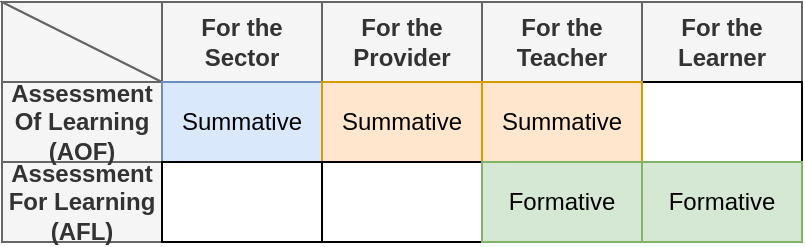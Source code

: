 <mxfile version="16.4.2" type="google" pages="7"><diagram id="d0fiYwkx8pY4EqYhIi5x" name="Page-1"><mxGraphModel dx="782" dy="411" grid="1" gridSize="10" guides="1" tooltips="1" connect="1" arrows="1" fold="1" page="1" pageScale="1" pageWidth="827" pageHeight="1169" math="0" shadow="0"><root><mxCell id="0"/><mxCell id="1" parent="0"/><mxCell id="1XFGH7W5gC3QhpvN8BCj-1" value="Assessment For Learning&lt;br&gt;(AFL)" style="rounded=0;whiteSpace=wrap;html=1;fillColor=#f5f5f5;strokeColor=#666666;fontColor=#333333;fontStyle=1" parent="1" vertex="1"><mxGeometry x="200" y="160" width="80" height="40" as="geometry"/></mxCell><mxCell id="1XFGH7W5gC3QhpvN8BCj-2" value="Assessment Of Learning&lt;br&gt;(AOF)" style="rounded=0;whiteSpace=wrap;html=1;fillColor=#f5f5f5;strokeColor=#666666;fontColor=#333333;fontStyle=1" parent="1" vertex="1"><mxGeometry x="200" y="120" width="80" height="40" as="geometry"/></mxCell><mxCell id="1XFGH7W5gC3QhpvN8BCj-3" value="For the Teacher" style="rounded=0;whiteSpace=wrap;html=1;fillColor=#f5f5f5;strokeColor=#666666;fontColor=#333333;fontStyle=1" parent="1" vertex="1"><mxGeometry x="440" y="80" width="80" height="40" as="geometry"/></mxCell><mxCell id="1XFGH7W5gC3QhpvN8BCj-4" value="For the &lt;br&gt;Sector" style="rounded=0;whiteSpace=wrap;html=1;fillColor=#f5f5f5;strokeColor=#666666;fontColor=#333333;fontStyle=1" parent="1" vertex="1"><mxGeometry x="280" y="80" width="80" height="40" as="geometry"/></mxCell><mxCell id="1XFGH7W5gC3QhpvN8BCj-5" value="For the Learner" style="rounded=0;whiteSpace=wrap;html=1;fillColor=#f5f5f5;strokeColor=#666666;fontColor=#333333;fontStyle=1" parent="1" vertex="1"><mxGeometry x="520" y="80" width="80" height="40" as="geometry"/></mxCell><mxCell id="1XFGH7W5gC3QhpvN8BCj-6" value="" style="verticalLabelPosition=bottom;verticalAlign=top;html=1;shape=mxgraph.basic.orthogonal_triangle;fontColor=#333333;strokeColor=#666666;fillColor=#f5f5f5;" parent="1" vertex="1"><mxGeometry x="200" y="80" width="80" height="40" as="geometry"/></mxCell><mxCell id="1XFGH7W5gC3QhpvN8BCj-7" value="" style="verticalLabelPosition=bottom;verticalAlign=top;html=1;shape=mxgraph.basic.orthogonal_triangle;fontColor=#333333;strokeColor=#666666;fillColor=#f5f5f5;rotation=-180;" parent="1" vertex="1"><mxGeometry x="200" y="80" width="80" height="40" as="geometry"/></mxCell><mxCell id="1XFGH7W5gC3QhpvN8BCj-10" value="" style="rounded=0;whiteSpace=wrap;html=1;fillColor=default;strokeColor=default;fontColor=default;" parent="1" vertex="1"><mxGeometry x="520" y="120" width="80" height="40" as="geometry"/></mxCell><mxCell id="1XFGH7W5gC3QhpvN8BCj-15" value="Summative" style="rounded=0;whiteSpace=wrap;html=1;fillColor=#dae8fc;strokeColor=#6c8ebf;fontColor=default;" parent="1" vertex="1"><mxGeometry x="280" y="120" width="80" height="40" as="geometry"/></mxCell><mxCell id="1XFGH7W5gC3QhpvN8BCj-16" value="Formative" style="rounded=0;whiteSpace=wrap;html=1;fillColor=#d5e8d4;strokeColor=#82b366;fontColor=default;" parent="1" vertex="1"><mxGeometry x="520" y="160" width="80" height="40" as="geometry"/></mxCell><mxCell id="1XFGH7W5gC3QhpvN8BCj-17" value="" style="rounded=0;whiteSpace=wrap;html=1;fillColor=default;strokeColor=default;fontColor=default;" parent="1" vertex="1"><mxGeometry x="280" y="160" width="80" height="40" as="geometry"/></mxCell><mxCell id="1XFGH7W5gC3QhpvN8BCj-26" value="For the Provider" style="rounded=0;whiteSpace=wrap;html=1;fillColor=#f5f5f5;strokeColor=#666666;fontColor=#333333;fontStyle=1" parent="1" vertex="1"><mxGeometry x="360" y="80" width="80" height="40" as="geometry"/></mxCell><mxCell id="1XFGH7W5gC3QhpvN8BCj-29" value="Summative" style="rounded=0;whiteSpace=wrap;html=1;fillColor=#ffe6cc;strokeColor=#d79b00;fontColor=default;" parent="1" vertex="1"><mxGeometry x="360" y="120" width="80" height="40" as="geometry"/></mxCell><mxCell id="1XFGH7W5gC3QhpvN8BCj-30" value="" style="rounded=0;whiteSpace=wrap;html=1;fillColor=default;strokeColor=default;fontColor=default;" parent="1" vertex="1"><mxGeometry x="360" y="160" width="80" height="40" as="geometry"/></mxCell><mxCell id="1XFGH7W5gC3QhpvN8BCj-31" value="Summative" style="rounded=0;whiteSpace=wrap;html=1;fillColor=#ffe6cc;strokeColor=#d79b00;fontColor=default;" parent="1" vertex="1"><mxGeometry x="440" y="120" width="80" height="40" as="geometry"/></mxCell><mxCell id="1XFGH7W5gC3QhpvN8BCj-33" value="Formative" style="rounded=0;whiteSpace=wrap;html=1;fillColor=#d5e8d4;strokeColor=#82b366;fontColor=default;" parent="1" vertex="1"><mxGeometry x="440" y="160" width="80" height="40" as="geometry"/></mxCell></root></mxGraphModel></diagram><diagram id="cmJUjjIJkvIMOAsV1sRd" name="Page-2"><mxGraphModel dx="782" dy="411" grid="1" gridSize="10" guides="1" tooltips="1" connect="1" arrows="1" fold="1" page="1" pageScale="1" pageWidth="827" pageHeight="1169" math="0" shadow="0"><root><mxCell id="RyOih19gd2h9R9P5xT65-0"/><mxCell id="RyOih19gd2h9R9P5xT65-1" parent="RyOih19gd2h9R9P5xT65-0"/><mxCell id="2k4X8-Y0CFdN6Lie--XE-0" value="Hand in Exit &lt;br style=&quot;font-size: 11px;&quot;&gt;Essay" style="rounded=0;whiteSpace=wrap;html=1;fontSize=11;fillColor=default;strokeColor=default;fontColor=default;" parent="RyOih19gd2h9R9P5xT65-1" vertex="1"><mxGeometry x="160" y="200" width="60" height="80" as="geometry"/></mxCell><mxCell id="2k4X8-Y0CFdN6Lie--XE-1" value="Set Oral Exit &lt;br style=&quot;font-size: 11px;&quot;&gt;Exam" style="rounded=0;whiteSpace=wrap;html=1;fontSize=11;fillColor=default;strokeColor=default;fontColor=default;" parent="RyOih19gd2h9R9P5xT65-1" vertex="1"><mxGeometry x="220" y="200" width="60" height="80" as="geometry"/></mxCell><mxCell id="2k4X8-Y0CFdN6Lie--XE-2" value="Hand in Curated Exit&lt;br style=&quot;font-size: 11px&quot;&gt;Portfolio of Evidence" style="rounded=0;whiteSpace=wrap;html=1;fontSize=11;fillColor=default;strokeColor=default;fontColor=default;" parent="RyOih19gd2h9R9P5xT65-1" vertex="1"><mxGeometry x="280" y="200" width="60" height="80" as="geometry"/></mxCell><mxCell id="2k4X8-Y0CFdN6Lie--XE-4" value="Hand in midpoint&lt;br style=&quot;font-size: 11px;&quot;&gt;Set work, Essay, Quiz" style="rounded=0;whiteSpace=wrap;html=1;fontSize=11;fillColor=default;strokeColor=default;fontColor=default;" parent="RyOih19gd2h9R9P5xT65-1" vertex="1"><mxGeometry x="400" y="200" width="60" height="80" as="geometry"/></mxCell><mxCell id="2k4X8-Y0CFdN6Lie--XE-5" value="In Person&lt;br style=&quot;font-size: 11px;&quot;&gt;Observation &amp;amp;&lt;br style=&quot;font-size: 11px;&quot;&gt;Feedback&lt;br style=&quot;font-size: 11px;&quot;&gt;&amp;nbsp;&amp;amp; Reporting" style="rounded=0;whiteSpace=wrap;html=1;fontSize=11;fillColor=default;strokeColor=default;fontColor=default;" parent="RyOih19gd2h9R9P5xT65-1" vertex="1"><mxGeometry x="520" y="200" width="60" height="80" as="geometry"/></mxCell><mxCell id="2k4X8-Y0CFdN6Lie--XE-6" value="Interactive&amp;nbsp;&lt;br style=&quot;font-size: 11px;&quot;&gt;Coaching Experience&lt;br style=&quot;font-size: 11px;&quot;&gt;Reporting&lt;br style=&quot;font-size: 11px;&quot;&gt;Results" style="rounded=0;whiteSpace=wrap;html=1;fontSize=11;fillColor=default;strokeColor=default;fontColor=default;" parent="RyOih19gd2h9R9P5xT65-1" vertex="1"><mxGeometry x="640" y="200" width="60" height="80" as="geometry"/></mxCell><mxCell id="2k4X8-Y0CFdN6Lie--XE-10" value="Summative Assessment" style="rounded=0;whiteSpace=wrap;html=1;fillColor=#FF3333;strokeColor=default;fontColor=default;gradientDirection=east;gradientColor=#FFFFFF;" parent="RyOih19gd2h9R9P5xT65-1" vertex="1"><mxGeometry x="160" y="140" width="540" height="20" as="geometry"/></mxCell><mxCell id="2k4X8-Y0CFdN6Lie--XE-11" value="Formative" style="rounded=0;whiteSpace=wrap;html=1;fillColor=#97D077;strokeColor=default;fontColor=default;gradientColor=#ffffff;gradientDirection=west;" parent="RyOih19gd2h9R9P5xT65-1" vertex="1"><mxGeometry x="430" y="160" width="330" height="20" as="geometry"/></mxCell><mxCell id="2k4X8-Y0CFdN6Lie--XE-12" value="Set work/quiz with Immediate Result Feedback&amp;nbsp;" style="rounded=0;whiteSpace=wrap;html=1;fontSize=11;fillColor=default;strokeColor=default;fontColor=default;" parent="RyOih19gd2h9R9P5xT65-1" vertex="1"><mxGeometry x="460" y="200" width="60" height="80" as="geometry"/></mxCell><mxCell id="2k4X8-Y0CFdN6Lie--XE-13" value="Quiz with Immediate Correction Feedback&amp;nbsp;&lt;br style=&quot;font-size: 11px;&quot;&gt;with Reporting" style="rounded=0;whiteSpace=wrap;html=1;fontSize=11;fillColor=default;strokeColor=default;fontColor=default;" parent="RyOih19gd2h9R9P5xT65-1" vertex="1"><mxGeometry x="580" y="200" width="60" height="80" as="geometry"/></mxCell><mxCell id="2k4X8-Y0CFdN6Lie--XE-15" value="Assessment &lt;i&gt;Of&lt;/i&gt; Learning" style="rounded=0;whiteSpace=wrap;html=1;fillColor=#FF3333;strokeColor=default;fontColor=default;gradientDirection=east;gradientColor=#FFFFFF;" parent="RyOih19gd2h9R9P5xT65-1" vertex="1"><mxGeometry x="160" y="80" width="520" height="20" as="geometry"/></mxCell><mxCell id="2k4X8-Y0CFdN6Lie--XE-16" value="Assessment &lt;i&gt;for&amp;nbsp;&lt;/i&gt;" style="rounded=0;whiteSpace=wrap;html=1;fillColor=#97D077;strokeColor=default;fontColor=default;gradientColor=#ffffff;gradientDirection=west;align=right;" parent="RyOih19gd2h9R9P5xT65-1" vertex="1"><mxGeometry x="310" y="100" width="250" height="20" as="geometry"/></mxCell><mxCell id="2k4X8-Y0CFdN6Lie--XE-17" value="&amp;nbsp;Learning" style="rounded=0;whiteSpace=wrap;html=1;fillColor=#97D077;strokeColor=default;fontColor=default;gradientDirection=west;align=left;" parent="RyOih19gd2h9R9P5xT65-1" vertex="1"><mxGeometry x="560" y="100" width="120" height="20" as="geometry"/></mxCell><mxCell id="2k4X8-Y0CFdN6Lie--XE-20" value="Note: any implementation option can be based on or mapped to standards&amp;nbsp;" style="rounded=0;whiteSpace=wrap;html=1;fillColor=none;strokeColor=default;fontColor=default;gradientDirection=east;gradientColor=#FFFFFF;fontStyle=2;dashed=1;" parent="RyOih19gd2h9R9P5xT65-1" vertex="1"><mxGeometry x="160" y="460" width="560" height="20" as="geometry"/></mxCell><mxCell id="2k4X8-Y0CFdN6Lie--XE-21" value="Demonstration to others" style="rounded=0;whiteSpace=wrap;html=1;fillColor=default;strokeColor=default;fontColor=default;" parent="RyOih19gd2h9R9P5xT65-1" vertex="1"><mxGeometry x="160" y="290" width="180" height="20" as="geometry"/></mxCell><mxCell id="2k4X8-Y0CFdN6Lie--XE-22" value="Comparison against others" style="rounded=0;whiteSpace=wrap;html=1;fillColor=default;strokeColor=default;fontColor=default;" parent="RyOih19gd2h9R9P5xT65-1" vertex="1"><mxGeometry x="160" y="320" width="360" height="20" as="geometry"/></mxCell><mxCell id="2k4X8-Y0CFdN6Lie--XE-23" value="Comparison against self first" style="rounded=0;whiteSpace=wrap;html=1;fillColor=default;strokeColor=default;fontColor=default;" parent="RyOih19gd2h9R9P5xT65-1" vertex="1"><mxGeometry x="520" y="320" width="300" height="20" as="geometry"/></mxCell><mxCell id="2k4X8-Y0CFdN6Lie--XE-24" value="For purpose" style="rounded=0;whiteSpace=wrap;html=1;fillColor=default;strokeColor=default;fontColor=default;" parent="RyOih19gd2h9R9P5xT65-1" vertex="1"><mxGeometry x="160" y="380" width="180" height="20" as="geometry"/></mxCell><mxCell id="2k4X8-Y0CFdN6Lie--XE-25" value="Path as set of Concept Achievement Points" style="rounded=0;whiteSpace=wrap;html=1;fillColor=default;strokeColor=default;fontColor=default;" parent="RyOih19gd2h9R9P5xT65-1" vertex="1"><mxGeometry x="340" y="380" width="180" height="20" as="geometry"/></mxCell><mxCell id="2k4X8-Y0CFdN6Lie--XE-26" value="Aim and Process Correction Advice" style="rounded=0;whiteSpace=wrap;html=1;fillColor=default;strokeColor=default;fontColor=default;" parent="RyOih19gd2h9R9P5xT65-1" vertex="1"><mxGeometry x="520" y="380" width="180" height="20" as="geometry"/></mxCell><mxCell id="2k4X8-Y0CFdN6Lie--XE-27" value="Examples" style="rounded=0;whiteSpace=wrap;html=1;fillColor=#f5f5f5;strokeColor=#666666;fontColor=#333333;horizontal=0;" parent="RyOih19gd2h9R9P5xT65-1" vertex="1"><mxGeometry x="120" y="200" width="30" height="80" as="geometry"/></mxCell><mxCell id="2k4X8-Y0CFdN6Lie--XE-28" value="Demonstration to self?" style="rounded=0;whiteSpace=wrap;html=1;fillColor=default;strokeColor=default;fontColor=default;" parent="RyOih19gd2h9R9P5xT65-1" vertex="1"><mxGeometry x="520" y="290" width="300" height="20" as="geometry"/></mxCell><mxCell id="2k4X8-Y0CFdN6Lie--XE-29" value="Interactive&amp;nbsp;&lt;br style=&quot;font-size: 11px&quot;&gt;Coaching Experience&lt;br style=&quot;font-size: 11px&quot;&gt;w/o&amp;nbsp;&lt;br style=&quot;font-size: 11px&quot;&gt;Assessment&lt;br&gt;Reporting" style="rounded=0;whiteSpace=wrap;html=1;fontSize=11;fillColor=default;strokeColor=default;fontColor=default;" parent="RyOih19gd2h9R9P5xT65-1" vertex="1"><mxGeometry x="700" y="200" width="60" height="80" as="geometry"/></mxCell><mxCell id="2k4X8-Y0CFdN6Lie--XE-30" value="Learning&lt;br style=&quot;font-size: 11px&quot;&gt;Resource&lt;br style=&quot;font-size: 11px&quot;&gt;w/o&lt;br style=&quot;font-size: 11px&quot;&gt;Assessment" style="rounded=0;whiteSpace=wrap;html=1;fontSize=11;fillColor=default;strokeColor=default;fontColor=default;" parent="RyOih19gd2h9R9P5xT65-1" vertex="1"><mxGeometry x="760" y="200" width="60" height="80" as="geometry"/></mxCell><mxCell id="2k4X8-Y0CFdN6Lie--XE-31" value="&lt;p style=&quot;line-height: 0.9&quot;&gt;&lt;font style=&quot;font-size: 10px&quot;&gt;Non Assessment&lt;/font&gt;&lt;/p&gt;" style="rounded=0;whiteSpace=wrap;html=1;fillColor=#97D077;strokeColor=default;fontColor=default;gradientColor=#ffffff;gradientDirection=west;" parent="RyOih19gd2h9R9P5xT65-1" vertex="1"><mxGeometry x="760" y="160" width="60" height="20" as="geometry"/></mxCell><mxCell id="2k4X8-Y0CFdN6Lie--XE-33" value="Hand in Section End&lt;br style=&quot;font-size: 11px&quot;&gt;Set work, Essay, Quiz" style="rounded=0;whiteSpace=wrap;html=1;fontSize=11;fillColor=default;strokeColor=default;fontColor=default;" parent="RyOih19gd2h9R9P5xT65-1" vertex="1"><mxGeometry x="340" y="200" width="60" height="80" as="geometry"/></mxCell><mxCell id="2k4X8-Y0CFdN6Lie--XE-35" value="Agentic" style="rounded=0;whiteSpace=wrap;html=1;fillColor=default;strokeColor=default;fontColor=default;" parent="RyOih19gd2h9R9P5xT65-1" vertex="1"><mxGeometry x="640" y="420" width="180" height="20" as="geometry"/></mxCell><mxCell id="2k4X8-Y0CFdN6Lie--XE-36" value="?What?" style="rounded=0;whiteSpace=wrap;html=1;fillColor=default;strokeColor=default;fontColor=default;" parent="RyOih19gd2h9R9P5xT65-1" vertex="1"><mxGeometry x="160" y="420" width="180" height="20" as="geometry"/></mxCell><mxCell id="93d-Kh1w3SUjg6t0A-4s-0" value="" style="verticalLabelPosition=bottom;verticalAlign=top;html=1;shape=mxgraph.basic.orthogonal_triangle;fontSize=10;fontColor=default;strokeColor=default;fillColor=default;gradientColor=none;gradientDirection=west;" parent="RyOih19gd2h9R9P5xT65-1" vertex="1"><mxGeometry x="210" y="590" width="100" height="70" as="geometry"/></mxCell><mxCell id="93d-Kh1w3SUjg6t0A-4s-1" value="" style="verticalLabelPosition=bottom;verticalAlign=top;html=1;shape=mxgraph.basic.orthogonal_triangle;fontSize=10;fontColor=default;strokeColor=default;fillColor=default;gradientColor=none;gradientDirection=west;rotation=-180;" parent="RyOih19gd2h9R9P5xT65-1" vertex="1"><mxGeometry x="210" y="590" width="100" height="70" as="geometry"/></mxCell></root></mxGraphModel></diagram><diagram id="lRbrfzf1NL2Wq15Jpwgk" name="Page-4"><mxGraphModel dx="782" dy="411" grid="1" gridSize="10" guides="1" tooltips="1" connect="1" arrows="1" fold="1" page="1" pageScale="1" pageWidth="827" pageHeight="1169" math="0" shadow="0"><root><mxCell id="ljrzbl4knnYH4WBtItYE-0"/><mxCell id="ljrzbl4knnYH4WBtItYE-1" parent="ljrzbl4knnYH4WBtItYE-0"/><mxCell id="ljrzbl4knnYH4WBtItYE-23" style="rounded=0;orthogonalLoop=1;jettySize=auto;html=1;entryX=0.5;entryY=0;entryDx=0;entryDy=0;" parent="ljrzbl4knnYH4WBtItYE-1" source="ljrzbl4knnYH4WBtItYE-11" target="ljrzbl4knnYH4WBtItYE-12" edge="1"><mxGeometry relative="1" as="geometry"/></mxCell><mxCell id="ljrzbl4knnYH4WBtItYE-24" style="edgeStyle=none;rounded=0;orthogonalLoop=1;jettySize=auto;html=1;entryX=0.5;entryY=0;entryDx=0;entryDy=0;" parent="ljrzbl4knnYH4WBtItYE-1" source="ljrzbl4knnYH4WBtItYE-11" target="ljrzbl4knnYH4WBtItYE-13" edge="1"><mxGeometry relative="1" as="geometry"/></mxCell><mxCell id="ljrzbl4knnYH4WBtItYE-11" value="" style="rounded=0;whiteSpace=wrap;html=1;fillColor=#ffe6cc;strokeColor=#d79b00;" parent="ljrzbl4knnYH4WBtItYE-1" vertex="1"><mxGeometry x="280" y="160" width="40" height="10" as="geometry"/></mxCell><mxCell id="ljrzbl4knnYH4WBtItYE-25" style="edgeStyle=none;rounded=0;orthogonalLoop=1;jettySize=auto;html=1;entryX=0.5;entryY=0;entryDx=0;entryDy=0;" parent="ljrzbl4knnYH4WBtItYE-1" source="ljrzbl4knnYH4WBtItYE-12" target="ljrzbl4knnYH4WBtItYE-14" edge="1"><mxGeometry relative="1" as="geometry"/></mxCell><mxCell id="ljrzbl4knnYH4WBtItYE-26" style="edgeStyle=none;rounded=0;orthogonalLoop=1;jettySize=auto;html=1;entryX=0.5;entryY=0;entryDx=0;entryDy=0;" parent="ljrzbl4knnYH4WBtItYE-1" source="ljrzbl4knnYH4WBtItYE-12" target="ljrzbl4knnYH4WBtItYE-15" edge="1"><mxGeometry relative="1" as="geometry"/></mxCell><mxCell id="ljrzbl4knnYH4WBtItYE-12" value="" style="rounded=0;whiteSpace=wrap;html=1;fillColor=#ffe6cc;strokeColor=#d79b00;" parent="ljrzbl4knnYH4WBtItYE-1" vertex="1"><mxGeometry x="250" y="190" width="40" height="10" as="geometry"/></mxCell><mxCell id="ljrzbl4knnYH4WBtItYE-27" style="edgeStyle=none;rounded=0;orthogonalLoop=1;jettySize=auto;html=1;entryX=0.5;entryY=0;entryDx=0;entryDy=0;" parent="ljrzbl4knnYH4WBtItYE-1" source="ljrzbl4knnYH4WBtItYE-13" target="ljrzbl4knnYH4WBtItYE-15" edge="1"><mxGeometry relative="1" as="geometry"/></mxCell><mxCell id="ljrzbl4knnYH4WBtItYE-29" style="edgeStyle=none;rounded=0;orthogonalLoop=1;jettySize=auto;html=1;entryX=0.5;entryY=0;entryDx=0;entryDy=0;" parent="ljrzbl4knnYH4WBtItYE-1" source="ljrzbl4knnYH4WBtItYE-13" target="ljrzbl4knnYH4WBtItYE-16" edge="1"><mxGeometry relative="1" as="geometry"/></mxCell><mxCell id="ljrzbl4knnYH4WBtItYE-13" value="" style="rounded=0;whiteSpace=wrap;html=1;fillColor=#ffe6cc;strokeColor=#d79b00;" parent="ljrzbl4knnYH4WBtItYE-1" vertex="1"><mxGeometry x="310" y="190" width="40" height="10" as="geometry"/></mxCell><mxCell id="ljrzbl4knnYH4WBtItYE-30" style="edgeStyle=none;rounded=0;orthogonalLoop=1;jettySize=auto;html=1;entryX=0.5;entryY=0;entryDx=0;entryDy=0;" parent="ljrzbl4knnYH4WBtItYE-1" source="ljrzbl4knnYH4WBtItYE-14" target="ljrzbl4knnYH4WBtItYE-22" edge="1"><mxGeometry relative="1" as="geometry"/></mxCell><mxCell id="ljrzbl4knnYH4WBtItYE-31" style="edgeStyle=none;rounded=0;orthogonalLoop=1;jettySize=auto;html=1;entryX=0.5;entryY=0;entryDx=0;entryDy=0;" parent="ljrzbl4knnYH4WBtItYE-1" source="ljrzbl4knnYH4WBtItYE-14" target="ljrzbl4knnYH4WBtItYE-21" edge="1"><mxGeometry relative="1" as="geometry"/></mxCell><mxCell id="ljrzbl4knnYH4WBtItYE-14" value="" style="rounded=0;whiteSpace=wrap;html=1;fillColor=#ffe6cc;strokeColor=#d79b00;" parent="ljrzbl4knnYH4WBtItYE-1" vertex="1"><mxGeometry x="220" y="230" width="40" height="10" as="geometry"/></mxCell><mxCell id="ljrzbl4knnYH4WBtItYE-32" style="edgeStyle=none;rounded=0;orthogonalLoop=1;jettySize=auto;html=1;entryX=0.5;entryY=0;entryDx=0;entryDy=0;" parent="ljrzbl4knnYH4WBtItYE-1" source="ljrzbl4knnYH4WBtItYE-15" target="ljrzbl4knnYH4WBtItYE-21" edge="1"><mxGeometry relative="1" as="geometry"/></mxCell><mxCell id="ljrzbl4knnYH4WBtItYE-33" style="edgeStyle=none;rounded=0;orthogonalLoop=1;jettySize=auto;html=1;entryX=0.5;entryY=0;entryDx=0;entryDy=0;" parent="ljrzbl4knnYH4WBtItYE-1" source="ljrzbl4knnYH4WBtItYE-15" target="ljrzbl4knnYH4WBtItYE-18" edge="1"><mxGeometry relative="1" as="geometry"/></mxCell><mxCell id="ljrzbl4knnYH4WBtItYE-15" value="" style="rounded=0;whiteSpace=wrap;html=1;fillColor=#ffe6cc;strokeColor=#d79b00;" parent="ljrzbl4knnYH4WBtItYE-1" vertex="1"><mxGeometry x="280" y="230" width="40" height="10" as="geometry"/></mxCell><mxCell id="ljrzbl4knnYH4WBtItYE-34" style="edgeStyle=none;rounded=0;orthogonalLoop=1;jettySize=auto;html=1;entryX=0.5;entryY=0;entryDx=0;entryDy=0;" parent="ljrzbl4knnYH4WBtItYE-1" source="ljrzbl4knnYH4WBtItYE-16" target="ljrzbl4knnYH4WBtItYE-17" edge="1"><mxGeometry relative="1" as="geometry"/></mxCell><mxCell id="ljrzbl4knnYH4WBtItYE-16" value="" style="rounded=0;whiteSpace=wrap;html=1;fillColor=#ffe6cc;strokeColor=#d79b00;" parent="ljrzbl4knnYH4WBtItYE-1" vertex="1"><mxGeometry x="340" y="230" width="40" height="10" as="geometry"/></mxCell><mxCell id="ljrzbl4knnYH4WBtItYE-17" value="" style="rounded=0;whiteSpace=wrap;html=1;fillColor=#ffe6cc;strokeColor=#d79b00;" parent="ljrzbl4knnYH4WBtItYE-1" vertex="1"><mxGeometry x="340" y="270" width="40" height="10" as="geometry"/></mxCell><mxCell id="ljrzbl4knnYH4WBtItYE-18" value="" style="rounded=0;whiteSpace=wrap;html=1;fillColor=#ffe6cc;strokeColor=#d79b00;" parent="ljrzbl4knnYH4WBtItYE-1" vertex="1"><mxGeometry x="280" y="270" width="40" height="10" as="geometry"/></mxCell><mxCell id="ljrzbl4knnYH4WBtItYE-21" value="" style="rounded=0;whiteSpace=wrap;html=1;fillColor=#ffe6cc;strokeColor=#d79b00;" parent="ljrzbl4knnYH4WBtItYE-1" vertex="1"><mxGeometry x="220" y="270" width="40" height="10" as="geometry"/></mxCell><mxCell id="ljrzbl4knnYH4WBtItYE-22" value="" style="rounded=0;whiteSpace=wrap;html=1;fillColor=#ffe6cc;strokeColor=#d79b00;" parent="ljrzbl4knnYH4WBtItYE-1" vertex="1"><mxGeometry x="160" y="270" width="40" height="10" as="geometry"/></mxCell><mxCell id="ljrzbl4knnYH4WBtItYE-35" value="" style="rounded=0;whiteSpace=wrap;html=1;fillColor=#ffe6cc;strokeColor=#d79b00;" parent="ljrzbl4knnYH4WBtItYE-1" vertex="1"><mxGeometry x="220" y="310" width="40" height="10" as="geometry"/></mxCell><mxCell id="ljrzbl4knnYH4WBtItYE-36" value="" style="rounded=0;whiteSpace=wrap;html=1;fillColor=#ffe6cc;strokeColor=#d79b00;" parent="ljrzbl4knnYH4WBtItYE-1" vertex="1"><mxGeometry x="290" y="310" width="40" height="10" as="geometry"/></mxCell><mxCell id="ljrzbl4knnYH4WBtItYE-37" value="" style="rounded=0;whiteSpace=wrap;html=1;fillColor=#ffe6cc;strokeColor=#d79b00;" parent="ljrzbl4knnYH4WBtItYE-1" vertex="1"><mxGeometry x="360" y="310" width="40" height="10" as="geometry"/></mxCell></root></mxGraphModel></diagram><diagram id="RqXq_xtyB5mVPoHj_bGW" name="Page-3"><mxGraphModel dx="782" dy="411" grid="1" gridSize="10" guides="1" tooltips="1" connect="1" arrows="1" fold="1" page="1" pageScale="1" pageWidth="827" pageHeight="1169" math="0" shadow="0"><root><mxCell id="B9QREK9gUTtoiJJxrLSy-0"/><mxCell id="B9QREK9gUTtoiJJxrLSy-1" parent="B9QREK9gUTtoiJJxrLSy-0"/><mxCell id="B9QREK9gUTtoiJJxrLSy-53" value="" style="verticalLabelPosition=bottom;verticalAlign=top;html=1;shape=mxgraph.basic.orthogonal_triangle;fontSize=10;fontColor=default;strokeColor=default;fillColor=#CCFF99;gradientColor=none;gradientDirection=west;rotation=-180;" parent="B9QREK9gUTtoiJJxrLSy-1" vertex="1"><mxGeometry x="80" y="410" width="680" height="70" as="geometry"/></mxCell><mxCell id="B9QREK9gUTtoiJJxrLSy-2" value="Hand in Exit &lt;br style=&quot;font-size: 11px;&quot;&gt;Essay" style="rounded=0;whiteSpace=wrap;html=1;fillColor=#f8cecc;strokeColor=#b85450;fontColor=default;fontSize=11;" parent="B9QREK9gUTtoiJJxrLSy-1" vertex="1"><mxGeometry x="97.5" y="505" width="60" height="80" as="geometry"/></mxCell><mxCell id="B9QREK9gUTtoiJJxrLSy-3" value="Set Oral Exit &lt;br style=&quot;font-size: 11px;&quot;&gt;Exam" style="rounded=0;whiteSpace=wrap;html=1;fillColor=#f8cecc;strokeColor=#b85450;fontColor=default;fontSize=11;" parent="B9QREK9gUTtoiJJxrLSy-1" vertex="1"><mxGeometry x="157.5" y="505" width="60" height="80" as="geometry"/></mxCell><mxCell id="B9QREK9gUTtoiJJxrLSy-4" value="Hand in Curated Exit&lt;br style=&quot;font-size: 11px&quot;&gt;Portfolio of Evidence" style="rounded=0;whiteSpace=wrap;html=1;fillColor=#f8cecc;strokeColor=#b85450;fontColor=default;fontSize=11;" parent="B9QREK9gUTtoiJJxrLSy-1" vertex="1"><mxGeometry x="217.5" y="505" width="60" height="80" as="geometry"/></mxCell><mxCell id="B9QREK9gUTtoiJJxrLSy-5" value="Hand in midpoint&lt;br style=&quot;font-size: 11px;&quot;&gt;Set work, Essay, Quiz" style="rounded=0;whiteSpace=wrap;html=1;fillColor=#ffe6cc;strokeColor=#d79b00;fontColor=default;fontSize=11;" parent="B9QREK9gUTtoiJJxrLSy-1" vertex="1"><mxGeometry x="337.5" y="505" width="60" height="80" as="geometry"/></mxCell><mxCell id="B9QREK9gUTtoiJJxrLSy-6" value="In Person&lt;br style=&quot;font-size: 11px;&quot;&gt;Observation &amp;amp;&lt;br style=&quot;font-size: 11px;&quot;&gt;Feedback&lt;br style=&quot;font-size: 11px;&quot;&gt;&amp;nbsp;&amp;amp; Reporting" style="rounded=0;whiteSpace=wrap;html=1;fillColor=default;strokeColor=default;fontColor=default;fontSize=11;" parent="B9QREK9gUTtoiJJxrLSy-1" vertex="1"><mxGeometry x="457.5" y="505" width="60" height="80" as="geometry"/></mxCell><mxCell id="B9QREK9gUTtoiJJxrLSy-7" value="Interactive&amp;nbsp;&lt;br style=&quot;font-size: 11px;&quot;&gt;Coaching Experience&lt;br style=&quot;font-size: 11px;&quot;&gt;Reporting&lt;br style=&quot;font-size: 11px;&quot;&gt;Results" style="rounded=0;whiteSpace=wrap;html=1;fillColor=default;strokeColor=default;fontColor=default;fontSize=11;" parent="B9QREK9gUTtoiJJxrLSy-1" vertex="1"><mxGeometry x="577.5" y="505" width="60" height="80" as="geometry"/></mxCell><mxCell id="B9QREK9gUTtoiJJxrLSy-10" value="Set work/quiz with Immediate Result Feedback&amp;nbsp;" style="rounded=0;whiteSpace=wrap;html=1;fillColor=default;strokeColor=default;fontColor=default;fontSize=11;" parent="B9QREK9gUTtoiJJxrLSy-1" vertex="1"><mxGeometry x="397.5" y="505" width="60" height="80" as="geometry"/></mxCell><mxCell id="B9QREK9gUTtoiJJxrLSy-11" value="Quiz with Immediate Correction Feedback&amp;nbsp;&lt;br style=&quot;font-size: 11px;&quot;&gt;with Reporting" style="rounded=0;whiteSpace=wrap;html=1;fillColor=default;strokeColor=default;fontColor=default;fontSize=11;" parent="B9QREK9gUTtoiJJxrLSy-1" vertex="1"><mxGeometry x="517.5" y="505" width="60" height="80" as="geometry"/></mxCell><mxCell id="B9QREK9gUTtoiJJxrLSy-12" value="Assessment &lt;i&gt;Of&lt;/i&gt; Learning" style="rounded=0;whiteSpace=wrap;html=1;fillColor=#FF3333;strokeColor=default;fontColor=default;gradientDirection=east;gradientColor=#FFFFFF;" parent="B9QREK9gUTtoiJJxrLSy-1" vertex="1"><mxGeometry x="72.5" y="350" width="597.5" height="20" as="geometry"/></mxCell><mxCell id="B9QREK9gUTtoiJJxrLSy-13" value="Assessment &lt;i&gt;for&amp;nbsp;&lt;/i&gt;" style="rounded=0;whiteSpace=wrap;html=1;fillColor=#97D077;strokeColor=default;fontColor=default;gradientColor=#ffffff;gradientDirection=west;align=right;" parent="B9QREK9gUTtoiJJxrLSy-1" vertex="1"><mxGeometry x="300" y="370" width="337.5" height="20" as="geometry"/></mxCell><mxCell id="B9QREK9gUTtoiJJxrLSy-14" value="&amp;nbsp;Learning" style="rounded=0;whiteSpace=wrap;html=1;fillColor=#97D077;strokeColor=default;fontColor=default;gradientDirection=west;align=left;" parent="B9QREK9gUTtoiJJxrLSy-1" vertex="1"><mxGeometry x="637.5" y="370" width="120" height="20" as="geometry"/></mxCell><mxCell id="B9QREK9gUTtoiJJxrLSy-22" value="Traditional Examples&amp;nbsp;" style="rounded=0;whiteSpace=wrap;html=1;fillColor=default;strokeColor=default;fontColor=default;horizontal=0;" parent="B9QREK9gUTtoiJJxrLSy-1" vertex="1"><mxGeometry x="57.5" y="505" width="30" height="80" as="geometry"/></mxCell><mxCell id="B9QREK9gUTtoiJJxrLSy-24" value="Interactive&amp;nbsp;&lt;br style=&quot;font-size: 11px;&quot;&gt;Coaching Experience&lt;br style=&quot;font-size: 11px;&quot;&gt;w/o&amp;nbsp;&lt;br style=&quot;font-size: 11px;&quot;&gt;Reporting" style="rounded=0;whiteSpace=wrap;html=1;fillColor=default;strokeColor=default;fontColor=default;fontSize=11;" parent="B9QREK9gUTtoiJJxrLSy-1" vertex="1"><mxGeometry x="637.5" y="505" width="60" height="80" as="geometry"/></mxCell><mxCell id="B9QREK9gUTtoiJJxrLSy-25" value="Learning&lt;br style=&quot;font-size: 11px;&quot;&gt;Resource&lt;br style=&quot;font-size: 11px;&quot;&gt;without&amp;nbsp;&lt;br style=&quot;font-size: 11px;&quot;&gt;Assessment" style="rounded=0;whiteSpace=wrap;html=1;fillColor=default;strokeColor=default;fontColor=default;fontSize=11;" parent="B9QREK9gUTtoiJJxrLSy-1" vertex="1"><mxGeometry x="697.5" y="505" width="60" height="80" as="geometry"/></mxCell><mxCell id="B9QREK9gUTtoiJJxrLSy-27" value="Hand in Section End&lt;br style=&quot;font-size: 11px&quot;&gt;Set work, Essay, Quiz" style="rounded=0;whiteSpace=wrap;html=1;fillColor=#ffe6cc;strokeColor=#d79b00;fontColor=default;fontSize=11;" parent="B9QREK9gUTtoiJJxrLSy-1" vertex="1"><mxGeometry x="277.5" y="505" width="60" height="80" as="geometry"/></mxCell><mxCell id="tmgLuILb9AgYnUV0rh9w-0" value="" style="verticalLabelPosition=bottom;verticalAlign=top;html=1;shape=mxgraph.basic.orthogonal_triangle;fontSize=10;fontColor=default;strokeColor=default;fillColor=#FFCCCC;gradientColor=none;gradientDirection=west;" parent="B9QREK9gUTtoiJJxrLSy-1" vertex="1"><mxGeometry x="75" y="210" width="685" height="70" as="geometry"/></mxCell><mxCell id="tmgLuILb9AgYnUV0rh9w-1" value="" style="verticalLabelPosition=bottom;verticalAlign=top;html=1;shape=mxgraph.basic.orthogonal_triangle;fontSize=10;fontColor=default;strokeColor=default;fillColor=#CCFF99;gradientColor=none;gradientDirection=west;rotation=-180;" parent="B9QREK9gUTtoiJJxrLSy-1" vertex="1"><mxGeometry x="80" y="210" width="680" height="70" as="geometry"/></mxCell><mxCell id="B9QREK9gUTtoiJJxrLSy-35" value="Summative assessment" style="text;html=1;strokeColor=none;fillColor=none;align=center;verticalAlign=middle;whiteSpace=wrap;rounded=0;fontStyle=1" parent="B9QREK9gUTtoiJJxrLSy-1" vertex="1"><mxGeometry x="85" y="230" width="130" height="30" as="geometry"/></mxCell><mxCell id="B9QREK9gUTtoiJJxrLSy-36" value="Formative assessment" style="text;html=1;strokeColor=none;fillColor=none;align=center;verticalAlign=middle;whiteSpace=wrap;rounded=0;fontStyle=1" parent="B9QREK9gUTtoiJJxrLSy-1" vertex="1"><mxGeometry x="620" y="230" width="130" height="30" as="geometry"/></mxCell><mxCell id="B9QREK9gUTtoiJJxrLSy-37" value="&lt;b&gt;Current Assessment approach&lt;/b&gt; - serves the interests of the system, to make judgements, comparisons and 'rank' learners. To help understand if the teaching system is working. Seen as something that happens at the end." style="text;html=1;strokeColor=none;fillColor=none;align=left;verticalAlign=middle;whiteSpace=wrap;rounded=0;" parent="B9QREK9gUTtoiJJxrLSy-1" vertex="1"><mxGeometry x="70" y="130" width="670" height="30" as="geometry"/></mxCell><mxCell id="B9QREK9gUTtoiJJxrLSy-39" value="&lt;b&gt;Future Assessment approach&lt;/b&gt; - serves the interests of the learner and the learning, to enable progression in learning that is deeper and more meaningful. Something that happens as part of the learning" style="text;html=1;strokeColor=none;fillColor=none;align=left;verticalAlign=middle;whiteSpace=wrap;rounded=0;" parent="B9QREK9gUTtoiJJxrLSy-1" vertex="1"><mxGeometry x="70" y="170" width="690" height="30" as="geometry"/></mxCell><mxCell id="B9QREK9gUTtoiJJxrLSy-40" value="Emphasis on demonstrating what has been learned. often for external validation, approval or 'judgement'.&lt;b&gt;&amp;nbsp;&lt;/b&gt;" style="text;html=1;strokeColor=none;fillColor=none;align=left;verticalAlign=middle;whiteSpace=wrap;rounded=0;" parent="B9QREK9gUTtoiJJxrLSy-1" vertex="1"><mxGeometry x="70" y="290" width="220" height="50" as="geometry"/></mxCell><mxCell id="B9QREK9gUTtoiJJxrLSy-41" value="&lt;font style=&quot;font-size: 14px&quot;&gt;&lt;b&gt;What is the central purpose of assessment?&lt;/b&gt;&lt;/font&gt;" style="text;html=1;strokeColor=none;fillColor=none;align=center;verticalAlign=middle;whiteSpace=wrap;rounded=0;" parent="B9QREK9gUTtoiJJxrLSy-1" vertex="1"><mxGeometry x="60" y="100" width="320" height="30" as="geometry"/></mxCell><mxCell id="B9QREK9gUTtoiJJxrLSy-42" value="Emphasis on iterative feedback that is used to inform next steps in learning and grow the learner's capability for learning and self-assessment" style="text;html=1;strokeColor=none;fillColor=none;align=right;verticalAlign=middle;whiteSpace=wrap;rounded=0;" parent="B9QREK9gUTtoiJJxrLSy-1" vertex="1"><mxGeometry x="540" y="290" width="220" height="60" as="geometry"/></mxCell><mxCell id="B9QREK9gUTtoiJJxrLSy-43" value="" style="endArrow=classic;startArrow=classic;html=1;rounded=0;fontSize=14;strokeColor=#6666FF;shape=flexArrow;" parent="B9QREK9gUTtoiJJxrLSy-1" edge="1"><mxGeometry width="50" height="50" relative="1" as="geometry"><mxPoint x="290" y="314.5" as="sourcePoint"/><mxPoint x="520" y="315" as="targetPoint"/></mxGeometry></mxCell><mxCell id="B9QREK9gUTtoiJJxrLSy-50" value="" style="verticalLabelPosition=bottom;verticalAlign=top;html=1;shape=mxgraph.basic.orthogonal_triangle;fontSize=10;fontColor=default;strokeColor=default;fillColor=#FFCCCC;gradientColor=none;gradientDirection=west;" parent="B9QREK9gUTtoiJJxrLSy-1" vertex="1"><mxGeometry x="75" y="410" width="685" height="70" as="geometry"/></mxCell><mxCell id="B9QREK9gUTtoiJJxrLSy-51" value="&lt;b&gt;Assessment of learning&lt;br&gt;&lt;/b&gt;External judgement&lt;br&gt;Ranking/comparision" style="text;html=1;strokeColor=none;fillColor=none;align=center;verticalAlign=middle;whiteSpace=wrap;rounded=0;" parent="B9QREK9gUTtoiJJxrLSy-1" vertex="1"><mxGeometry x="77.5" y="435" width="140" height="30" as="geometry"/></mxCell><mxCell id="B9QREK9gUTtoiJJxrLSy-52" value="&lt;b&gt;Assessment for learning&lt;br&gt;&lt;/b&gt;to inform next steps&lt;br&gt;insights on progress&lt;br&gt;building capability" style="text;html=1;strokeColor=none;fillColor=none;align=center;verticalAlign=middle;whiteSpace=wrap;rounded=0;" parent="B9QREK9gUTtoiJJxrLSy-1" vertex="1"><mxGeometry x="607.5" y="425" width="150" height="30" as="geometry"/></mxCell><mxCell id="B9QREK9gUTtoiJJxrLSy-54" value="Agentic Approach" style="rounded=0;whiteSpace=wrap;html=1;fillColor=default;strokeColor=default;fontColor=default;horizontal=0;" parent="B9QREK9gUTtoiJJxrLSy-1" vertex="1"><mxGeometry x="60" y="610" width="30" height="80" as="geometry"/></mxCell><mxCell id="B9QREK9gUTtoiJJxrLSy-55" value="&lt;b&gt;Personal ePortfolio&lt;/b&gt;" style="rounded=1;whiteSpace=wrap;html=1;shadow=1;fontSize=11;fillColor=#fff2cc;align=center;strokeColor=#d6b656;" parent="B9QREK9gUTtoiJJxrLSy-1" vertex="1"><mxGeometry x="117" y="720" width="592.5" height="20" as="geometry"/></mxCell><mxCell id="B9QREK9gUTtoiJJxrLSy-56" value="Portfolio of evidence for external moderation" style="rounded=0;whiteSpace=wrap;html=1;fillColor=#f8cecc;strokeColor=#b85450;fontColor=default;fontSize=11;" parent="B9QREK9gUTtoiJJxrLSy-1" vertex="1"><mxGeometry x="100" y="610" width="60" height="80" as="geometry"/></mxCell><mxCell id="B9QREK9gUTtoiJJxrLSy-57" value="Portfolio of evidence for public celebration" style="rounded=0;whiteSpace=wrap;html=1;fillColor=#f8cecc;strokeColor=#b85450;fontColor=default;fontSize=11;" parent="B9QREK9gUTtoiJJxrLSy-1" vertex="1"><mxGeometry x="160" y="610" width="60" height="80" as="geometry"/></mxCell><mxCell id="B9QREK9gUTtoiJJxrLSy-58" value="Portfolio of evidence for peer review" style="rounded=0;whiteSpace=wrap;html=1;fillColor=#ffe6cc;strokeColor=#d79b00;fontSize=11;" parent="B9QREK9gUTtoiJJxrLSy-1" vertex="1"><mxGeometry x="220" y="610" width="60" height="80" as="geometry"/></mxCell><mxCell id="B9QREK9gUTtoiJJxrLSy-59" value="Hand in midpoint&lt;br style=&quot;font-size: 11px;&quot;&gt;Set work, Essay, Quiz" style="rounded=0;whiteSpace=wrap;html=1;fillColor=#ffe6cc;strokeColor=#d79b00;fontColor=default;fontSize=11;" parent="B9QREK9gUTtoiJJxrLSy-1" vertex="1"><mxGeometry x="340" y="610" width="60" height="80" as="geometry"/></mxCell><mxCell id="B9QREK9gUTtoiJJxrLSy-60" value="" style="rounded=0;whiteSpace=wrap;html=1;fillColor=default;strokeColor=default;fontColor=default;fontSize=11;" parent="B9QREK9gUTtoiJJxrLSy-1" vertex="1"><mxGeometry x="460" y="610" width="60" height="80" as="geometry"/></mxCell><mxCell id="B9QREK9gUTtoiJJxrLSy-61" value="Iterative development of artefacts recorded and curated" style="rounded=0;whiteSpace=wrap;html=1;fillColor=default;strokeColor=default;fontColor=default;fontSize=11;" parent="B9QREK9gUTtoiJJxrLSy-1" vertex="1"><mxGeometry x="580" y="610" width="60" height="80" as="geometry"/></mxCell><mxCell id="B9QREK9gUTtoiJJxrLSy-62" value="" style="rounded=0;whiteSpace=wrap;html=1;fillColor=default;strokeColor=default;fontColor=default;fontSize=11;" parent="B9QREK9gUTtoiJJxrLSy-1" vertex="1"><mxGeometry x="400" y="610" width="60" height="80" as="geometry"/></mxCell><mxCell id="B9QREK9gUTtoiJJxrLSy-63" value="Reflections and review of progress against criteria in rubric" style="rounded=0;whiteSpace=wrap;html=1;fillColor=default;strokeColor=default;fontColor=default;fontSize=11;" parent="B9QREK9gUTtoiJJxrLSy-1" vertex="1"><mxGeometry x="520" y="610" width="60" height="80" as="geometry"/></mxCell><mxCell id="B9QREK9gUTtoiJJxrLSy-64" value="Learner designed rubric to match personal goals" style="rounded=0;whiteSpace=wrap;html=1;fillColor=default;strokeColor=default;fontColor=default;fontSize=11;" parent="B9QREK9gUTtoiJJxrLSy-1" vertex="1"><mxGeometry x="640" y="610" width="60" height="80" as="geometry"/></mxCell><mxCell id="B9QREK9gUTtoiJJxrLSy-65" value="&amp;nbsp; &amp;nbsp; &amp;nbsp; &amp;nbsp; &amp;nbsp; &amp;nbsp; &amp;nbsp; &amp;nbsp; &amp;nbsp; &amp;nbsp; &amp;nbsp; &amp;nbsp; &amp;nbsp; &amp;nbsp; &amp;nbsp; Pre-prepared rubric to guide learning&amp;nbsp; &amp;nbsp; &amp;nbsp; &amp;nbsp; &amp;nbsp; &amp;nbsp; &amp;nbsp; &amp;nbsp; &amp;nbsp; &amp;nbsp; &amp;nbsp; &amp;nbsp; &amp;nbsp; &amp;nbsp; &amp;nbsp; &amp;nbsp; &amp;nbsp; &amp;nbsp; &amp;nbsp; &amp;nbsp; &amp;nbsp;&amp;nbsp;" style="rounded=0;whiteSpace=wrap;html=1;fillColor=default;strokeColor=default;fontColor=default;fontSize=11;align=center;" parent="B9QREK9gUTtoiJJxrLSy-1" vertex="1"><mxGeometry x="700" y="610" width="60" height="80" as="geometry"/></mxCell><mxCell id="B9QREK9gUTtoiJJxrLSy-66" value="Hand in Section End&lt;br style=&quot;font-size: 11px&quot;&gt;Set work, Essay, Quiz" style="rounded=0;whiteSpace=wrap;html=1;fillColor=#ffe6cc;strokeColor=#d79b00;fontColor=default;fontSize=11;" parent="B9QREK9gUTtoiJJxrLSy-1" vertex="1"><mxGeometry x="280" y="610" width="60" height="80" as="geometry"/></mxCell><mxCell id="B9QREK9gUTtoiJJxrLSy-73" value="" style="endArrow=classic;startArrow=classic;html=1;rounded=0;fontSize=11;strokeColor=#6666FF;" parent="B9QREK9gUTtoiJJxrLSy-1" edge="1"><mxGeometry width="50" height="50" relative="1" as="geometry"><mxPoint x="640" y="730" as="sourcePoint"/><mxPoint x="675" y="690" as="targetPoint"/></mxGeometry></mxCell><mxCell id="B9QREK9gUTtoiJJxrLSy-74" value="" style="endArrow=classic;startArrow=classic;html=1;rounded=0;fontSize=11;strokeColor=#6666FF;" parent="B9QREK9gUTtoiJJxrLSy-1" edge="1"><mxGeometry width="50" height="50" relative="1" as="geometry"><mxPoint x="690" y="730" as="sourcePoint"/><mxPoint x="730" y="690" as="targetPoint"/></mxGeometry></mxCell><mxCell id="B9QREK9gUTtoiJJxrLSy-75" value="" style="endArrow=classic;startArrow=classic;html=1;rounded=0;fontSize=11;strokeColor=#6666FF;" parent="B9QREK9gUTtoiJJxrLSy-1" edge="1"><mxGeometry width="50" height="50" relative="1" as="geometry"><mxPoint x="577.5" y="730" as="sourcePoint"/><mxPoint x="617.5" y="690" as="targetPoint"/></mxGeometry></mxCell><mxCell id="B9QREK9gUTtoiJJxrLSy-76" value="" style="endArrow=classic;startArrow=classic;html=1;rounded=0;fontSize=11;strokeColor=#6666FF;" parent="B9QREK9gUTtoiJJxrLSy-1" edge="1"><mxGeometry width="50" height="50" relative="1" as="geometry"><mxPoint x="517.5" y="730" as="sourcePoint"/><mxPoint x="557.5" y="690" as="targetPoint"/></mxGeometry></mxCell><mxCell id="B9QREK9gUTtoiJJxrLSy-82" value="" style="endArrow=classic;startArrow=classic;html=1;rounded=0;fontSize=11;strokeColor=#6666FF;entryX=0.5;entryY=1;entryDx=0;entryDy=0;" parent="B9QREK9gUTtoiJJxrLSy-1" target="B9QREK9gUTtoiJJxrLSy-56" edge="1"><mxGeometry width="50" height="50" relative="1" as="geometry"><mxPoint x="150" y="730" as="sourcePoint"/><mxPoint x="200" y="680" as="targetPoint"/></mxGeometry></mxCell><mxCell id="B9QREK9gUTtoiJJxrLSy-85" value="" style="endArrow=classic;startArrow=classic;html=1;rounded=0;fontSize=11;strokeColor=#6666FF;entryX=0.25;entryY=1;entryDx=0;entryDy=0;" parent="B9QREK9gUTtoiJJxrLSy-1" target="B9QREK9gUTtoiJJxrLSy-57" edge="1"><mxGeometry width="50" height="50" relative="1" as="geometry"><mxPoint x="190" y="730" as="sourcePoint"/><mxPoint x="180" y="700" as="targetPoint"/></mxGeometry></mxCell><mxCell id="B9QREK9gUTtoiJJxrLSy-88" value="&lt;font color=&quot;#990000&quot; style=&quot;font-size: 15px&quot;&gt;Sorry Sky - got caught up in a heap of stuff after we spoke so really haven't been able to give this the attention it deserves. A session I got embroiled in in the conference I'm a part of was on the theme of future assessment, and reinforced (for me anyway) the importance of thinking about the agentic line here as a priority for future planning&lt;/font&gt;" style="text;html=1;strokeColor=none;fillColor=none;align=center;verticalAlign=middle;whiteSpace=wrap;rounded=0;shadow=1;fontSize=11;" parent="B9QREK9gUTtoiJJxrLSy-1" vertex="1"><mxGeometry x="167.5" y="840" width="470" height="30" as="geometry"/></mxCell></root></mxGraphModel></diagram><diagram id="eCbfICAaearhYtqEN4mP" name="Page-5"><mxGraphModel dx="782" dy="411" grid="1" gridSize="10" guides="1" tooltips="1" connect="1" arrows="1" fold="1" page="1" pageScale="1" pageWidth="827" pageHeight="1169" math="0" shadow="0"><root><mxCell id="Iu29UjjnF3Ts2jyNRQxy-0"/><mxCell id="Iu29UjjnF3Ts2jyNRQxy-1" parent="Iu29UjjnF3Ts2jyNRQxy-0"/><mxCell id="Iu29UjjnF3Ts2jyNRQxy-2" value="Repositories" style="rounded=0;whiteSpace=wrap;html=1;" parent="Iu29UjjnF3Ts2jyNRQxy-1" vertex="1"><mxGeometry x="80" y="200" width="80" height="40" as="geometry"/></mxCell><mxCell id="Iu29UjjnF3Ts2jyNRQxy-7" value="orchestrates" style="edgeStyle=none;rounded=0;orthogonalLoop=1;jettySize=auto;html=1;entryX=0.5;entryY=0;entryDx=0;entryDy=0;" parent="Iu29UjjnF3Ts2jyNRQxy-1" source="Iu29UjjnF3Ts2jyNRQxy-3" target="Iu29UjjnF3Ts2jyNRQxy-6" edge="1"><mxGeometry relative="1" as="geometry"/></mxCell><mxCell id="Iu29UjjnF3Ts2jyNRQxy-8" value="orchestrates" style="edgeStyle=none;rounded=0;orthogonalLoop=1;jettySize=auto;html=1;entryX=0.5;entryY=0;entryDx=0;entryDy=0;" parent="Iu29UjjnF3Ts2jyNRQxy-1" source="Iu29UjjnF3Ts2jyNRQxy-3" target="Iu29UjjnF3Ts2jyNRQxy-5" edge="1"><mxGeometry relative="1" as="geometry"/></mxCell><mxCell id="Iu29UjjnF3Ts2jyNRQxy-9" value="uses" style="edgeStyle=none;rounded=0;orthogonalLoop=1;jettySize=auto;html=1;entryX=1;entryY=0.5;entryDx=0;entryDy=0;" parent="Iu29UjjnF3Ts2jyNRQxy-1" source="Iu29UjjnF3Ts2jyNRQxy-3" target="Iu29UjjnF3Ts2jyNRQxy-2" edge="1"><mxGeometry relative="1" as="geometry"/></mxCell><mxCell id="Iu29UjjnF3Ts2jyNRQxy-11" style="edgeStyle=none;rounded=0;orthogonalLoop=1;jettySize=auto;html=1;entryX=0;entryY=0.5;entryDx=0;entryDy=0;" parent="Iu29UjjnF3Ts2jyNRQxy-1" source="Iu29UjjnF3Ts2jyNRQxy-3" target="Iu29UjjnF3Ts2jyNRQxy-4" edge="1"><mxGeometry relative="1" as="geometry"/></mxCell><mxCell id="Iu29UjjnF3Ts2jyNRQxy-13" style="edgeStyle=none;rounded=0;orthogonalLoop=1;jettySize=auto;html=1;entryX=0;entryY=0.5;entryDx=0;entryDy=0;" parent="Iu29UjjnF3Ts2jyNRQxy-1" source="Iu29UjjnF3Ts2jyNRQxy-3" target="Iu29UjjnF3Ts2jyNRQxy-12" edge="1"><mxGeometry relative="1" as="geometry"/></mxCell><mxCell id="Iu29UjjnF3Ts2jyNRQxy-3" value="Assessment as Learning&lt;br&gt;Environment" style="rounded=0;whiteSpace=wrap;html=1;" parent="Iu29UjjnF3Ts2jyNRQxy-1" vertex="1"><mxGeometry x="220" y="200" width="80" height="40" as="geometry"/></mxCell><mxCell id="Iu29UjjnF3Ts2jyNRQxy-4" value="Record of Learning" style="rounded=0;whiteSpace=wrap;html=1;" parent="Iu29UjjnF3Ts2jyNRQxy-1" vertex="1"><mxGeometry x="360" y="170" width="80" height="40" as="geometry"/></mxCell><mxCell id="Iu29UjjnF3Ts2jyNRQxy-5" value="Assessments&lt;br&gt;Player" style="rounded=0;whiteSpace=wrap;html=1;" parent="Iu29UjjnF3Ts2jyNRQxy-1" vertex="1"><mxGeometry x="270" y="280" width="80" height="40" as="geometry"/></mxCell><mxCell id="Iu29UjjnF3Ts2jyNRQxy-6" value="Resources&lt;br&gt;Player" style="rounded=0;whiteSpace=wrap;html=1;" parent="Iu29UjjnF3Ts2jyNRQxy-1" vertex="1"><mxGeometry x="170" y="280" width="80" height="40" as="geometry"/></mxCell><mxCell id="Iu29UjjnF3Ts2jyNRQxy-12" value="Record of Achievement&amp;nbsp;&lt;br&gt;" style="rounded=0;whiteSpace=wrap;html=1;" parent="Iu29UjjnF3Ts2jyNRQxy-1" vertex="1"><mxGeometry x="360" y="230" width="80" height="40" as="geometry"/></mxCell></root></mxGraphModel></diagram><diagram id="1j5eViOr4LcQO13H24eK" name="Page-6"><mxGraphModel dx="782" dy="411" grid="1" gridSize="10" guides="1" tooltips="1" connect="1" arrows="1" fold="1" page="1" pageScale="1" pageWidth="827" pageHeight="1169" math="0" shadow="0"><root><mxCell id="koWJJ6qNj9X-ukjfL7vK-0"/><mxCell id="koWJJ6qNj9X-ukjfL7vK-1" parent="koWJJ6qNj9X-ukjfL7vK-0"/><mxCell id="koWJJ6qNj9X-ukjfL7vK-69" value="" style="shape=flexArrow;endArrow=classic;html=1;rounded=0;fontSize=11;strokeWidth=1;entryX=0.5;entryY=0;entryDx=0;entryDy=0;" parent="koWJJ6qNj9X-ukjfL7vK-1" target="koWJJ6qNj9X-ukjfL7vK-48" edge="1"><mxGeometry width="50" height="50" relative="1" as="geometry"><mxPoint x="690" y="490" as="sourcePoint"/><mxPoint x="690" y="580" as="targetPoint"/></mxGeometry></mxCell><mxCell id="koWJJ6qNj9X-ukjfL7vK-68" value="" style="shape=flexArrow;endArrow=classic;html=1;rounded=0;fontSize=11;strokeWidth=1;entryX=0.5;entryY=0;entryDx=0;entryDy=0;" parent="koWJJ6qNj9X-ukjfL7vK-1" target="koWJJ6qNj9X-ukjfL7vK-50" edge="1"><mxGeometry width="50" height="50" relative="1" as="geometry"><mxPoint x="510" y="490" as="sourcePoint"/><mxPoint x="510" y="530" as="targetPoint"/></mxGeometry></mxCell><mxCell id="koWJJ6qNj9X-ukjfL7vK-67" value="" style="shape=flexArrow;endArrow=classic;html=1;rounded=0;fontSize=11;strokeWidth=1;entryX=0.5;entryY=0;entryDx=0;entryDy=0;exitX=0.5;exitY=1;exitDx=0;exitDy=0;" parent="koWJJ6qNj9X-ukjfL7vK-1" source="koWJJ6qNj9X-ukjfL7vK-42" target="koWJJ6qNj9X-ukjfL7vK-27" edge="1"><mxGeometry width="50" height="50" relative="1" as="geometry"><mxPoint x="330" y="550" as="sourcePoint"/><mxPoint x="330" y="630" as="targetPoint"/></mxGeometry></mxCell><mxCell id="koWJJ6qNj9X-ukjfL7vK-65" value="" style="shape=flexArrow;endArrow=classic;html=1;rounded=0;fontSize=11;strokeWidth=1;entryX=0.5;entryY=0;entryDx=0;entryDy=0;exitX=0.5;exitY=1;exitDx=0;exitDy=0;" parent="koWJJ6qNj9X-ukjfL7vK-1" source="koWJJ6qNj9X-ukjfL7vK-40" target="koWJJ6qNj9X-ukjfL7vK-26" edge="1"><mxGeometry width="50" height="50" relative="1" as="geometry"><mxPoint x="150" y="550" as="sourcePoint"/><mxPoint x="150" y="610" as="targetPoint"/></mxGeometry></mxCell><mxCell id="koWJJ6qNj9X-ukjfL7vK-2" value="Learning" style="rounded=0;whiteSpace=wrap;html=1;fillColor=#dae8fc;strokeColor=#6c8ebf;" parent="koWJJ6qNj9X-ukjfL7vK-1" vertex="1"><mxGeometry x="440" y="270" width="90" height="20" as="geometry"/></mxCell><mxCell id="koWJJ6qNj9X-ukjfL7vK-3" value="Learning" style="rounded=0;whiteSpace=wrap;html=1;fillColor=#dae8fc;strokeColor=#6c8ebf;" parent="koWJJ6qNj9X-ukjfL7vK-1" vertex="1"><mxGeometry x="440" y="300" width="50" height="30" as="geometry"/></mxCell><mxCell id="koWJJ6qNj9X-ukjfL7vK-4" value="..." style="rounded=0;whiteSpace=wrap;html=1;fillColor=#dae8fc;strokeColor=#6c8ebf;" parent="koWJJ6qNj9X-ukjfL7vK-1" vertex="1"><mxGeometry x="440" y="340" width="10" height="40" as="geometry"/></mxCell><mxCell id="koWJJ6qNj9X-ukjfL7vK-5" value="AAL&amp;nbsp;&lt;br&gt;Quiz" style="rounded=0;whiteSpace=wrap;html=1;fillColor=#ffe6cc;strokeColor=#d79b00;" parent="koWJJ6qNj9X-ukjfL7vK-1" vertex="1"><mxGeometry x="500" y="300" width="80" height="30" as="geometry"/></mxCell><mxCell id="koWJJ6qNj9X-ukjfL7vK-6" value="AAL Quiz" style="rounded=0;whiteSpace=wrap;html=1;fillColor=#ffe6cc;strokeColor=#d79b00;" parent="koWJJ6qNj9X-ukjfL7vK-1" vertex="1"><mxGeometry x="540" y="270" width="40" height="20" as="geometry"/></mxCell><mxCell id="koWJJ6qNj9X-ukjfL7vK-7" value="AAL&amp;nbsp;&lt;br&gt;Quizes" style="rounded=0;whiteSpace=wrap;html=1;fillColor=#ffe6cc;strokeColor=#d79b00;" parent="koWJJ6qNj9X-ukjfL7vK-1" vertex="1"><mxGeometry x="460" y="340" width="120" height="40" as="geometry"/></mxCell><mxCell id="koWJJ6qNj9X-ukjfL7vK-8" value="Intro Learning" style="rounded=0;whiteSpace=wrap;html=1;fillColor=#dae8fc;strokeColor=#6c8ebf;" parent="koWJJ6qNj9X-ukjfL7vK-1" vertex="1"><mxGeometry x="440" y="250" width="140" height="10" as="geometry"/></mxCell><mxCell id="koWJJ6qNj9X-ukjfL7vK-9" value="AOL Summative &lt;br&gt;Assessment" style="rounded=0;whiteSpace=wrap;html=1;fillColor=#ffe6cc;strokeColor=#d79b00;" parent="koWJJ6qNj9X-ukjfL7vK-1" vertex="1"><mxGeometry x="440" y="430" width="140" height="30" as="geometry"/></mxCell><mxCell id="koWJJ6qNj9X-ukjfL7vK-10" value="Intro Learning" style="rounded=0;whiteSpace=wrap;html=1;fillColor=#dae8fc;strokeColor=#6c8ebf;" parent="koWJJ6qNj9X-ukjfL7vK-1" vertex="1"><mxGeometry x="80" y="250" width="140" height="10" as="geometry"/></mxCell><mxCell id="koWJJ6qNj9X-ukjfL7vK-11" value="Learning" style="rounded=0;whiteSpace=wrap;html=1;fillColor=#dae8fc;strokeColor=#6c8ebf;" parent="koWJJ6qNj9X-ukjfL7vK-1" vertex="1"><mxGeometry x="80" y="270" width="140" height="20" as="geometry"/></mxCell><mxCell id="koWJJ6qNj9X-ukjfL7vK-12" value="Learning" style="rounded=0;whiteSpace=wrap;html=1;fillColor=#dae8fc;strokeColor=#6c8ebf;" parent="koWJJ6qNj9X-ukjfL7vK-1" vertex="1"><mxGeometry x="80" y="300" width="140" height="30" as="geometry"/></mxCell><mxCell id="koWJJ6qNj9X-ukjfL7vK-13" value="Learning" style="rounded=0;whiteSpace=wrap;html=1;fillColor=#dae8fc;strokeColor=#6c8ebf;" parent="koWJJ6qNj9X-ukjfL7vK-1" vertex="1"><mxGeometry x="80" y="340" width="140" height="40" as="geometry"/></mxCell><mxCell id="koWJJ6qNj9X-ukjfL7vK-14" value="AOL Summative &lt;br&gt;Assessment" style="rounded=0;whiteSpace=wrap;html=1;fillColor=#ffe6cc;strokeColor=#d79b00;" parent="koWJJ6qNj9X-ukjfL7vK-1" vertex="1"><mxGeometry x="80" y="430" width="140" height="30" as="geometry"/></mxCell><mxCell id="koWJJ6qNj9X-ukjfL7vK-15" value="Intro Learning" style="rounded=0;whiteSpace=wrap;html=1;fillColor=#dae8fc;strokeColor=#6c8ebf;" parent="koWJJ6qNj9X-ukjfL7vK-1" vertex="1"><mxGeometry x="260" y="250" width="140" height="10" as="geometry"/></mxCell><mxCell id="koWJJ6qNj9X-ukjfL7vK-16" value="Learning" style="rounded=0;whiteSpace=wrap;html=1;fillColor=#dae8fc;strokeColor=#6c8ebf;" parent="koWJJ6qNj9X-ukjfL7vK-1" vertex="1"><mxGeometry x="260" y="270" width="90" height="20" as="geometry"/></mxCell><mxCell id="koWJJ6qNj9X-ukjfL7vK-17" value="Learning" style="rounded=0;whiteSpace=wrap;html=1;fillColor=#dae8fc;strokeColor=#6c8ebf;" parent="koWJJ6qNj9X-ukjfL7vK-1" vertex="1"><mxGeometry x="260" y="300" width="90" height="30" as="geometry"/></mxCell><mxCell id="koWJJ6qNj9X-ukjfL7vK-18" value="Learning" style="rounded=0;whiteSpace=wrap;html=1;fillColor=#dae8fc;strokeColor=#6c8ebf;" parent="koWJJ6qNj9X-ukjfL7vK-1" vertex="1"><mxGeometry x="260" y="340" width="90" height="40" as="geometry"/></mxCell><mxCell id="koWJJ6qNj9X-ukjfL7vK-19" value="AOL Summative &lt;br&gt;Assessment" style="rounded=0;whiteSpace=wrap;html=1;fillColor=#ffe6cc;strokeColor=#d79b00;" parent="koWJJ6qNj9X-ukjfL7vK-1" vertex="1"><mxGeometry x="260" y="430" width="140" height="30" as="geometry"/></mxCell><mxCell id="koWJJ6qNj9X-ukjfL7vK-20" value="AFL" style="rounded=0;whiteSpace=wrap;html=1;fillColor=#ffe6cc;strokeColor=#d79b00;" parent="koWJJ6qNj9X-ukjfL7vK-1" vertex="1"><mxGeometry x="360" y="270" width="40" height="20" as="geometry"/></mxCell><mxCell id="koWJJ6qNj9X-ukjfL7vK-21" value="AFL&lt;br&gt;Quizes" style="rounded=0;whiteSpace=wrap;html=1;fillColor=#ffe6cc;strokeColor=#d79b00;" parent="koWJJ6qNj9X-ukjfL7vK-1" vertex="1"><mxGeometry x="360" y="300" width="40" height="30" as="geometry"/></mxCell><mxCell id="koWJJ6qNj9X-ukjfL7vK-22" value="AFL&lt;br&gt;Quizes" style="rounded=0;whiteSpace=wrap;html=1;fillColor=#ffe6cc;strokeColor=#d79b00;" parent="koWJJ6qNj9X-ukjfL7vK-1" vertex="1"><mxGeometry x="360" y="340" width="40" height="40" as="geometry"/></mxCell><mxCell id="koWJJ6qNj9X-ukjfL7vK-23" value="Intro Learning" style="rounded=0;whiteSpace=wrap;html=1;fillColor=#dae8fc;strokeColor=#6c8ebf;" parent="koWJJ6qNj9X-ukjfL7vK-1" vertex="1"><mxGeometry x="620" y="250" width="140" height="10" as="geometry"/></mxCell><mxCell id="koWJJ6qNj9X-ukjfL7vK-24" value="Qualifications" style="rounded=0;whiteSpace=wrap;html=1;fillColor=#d5e8d4;strokeColor=#82b366;" parent="koWJJ6qNj9X-ukjfL7vK-1" vertex="1"><mxGeometry x="620" y="580" width="140" height="30" as="geometry"/></mxCell><mxCell id="koWJJ6qNj9X-ukjfL7vK-25" value="Qualifications" style="rounded=0;whiteSpace=wrap;html=1;fillColor=#d5e8d4;strokeColor=#82b366;" parent="koWJJ6qNj9X-ukjfL7vK-1" vertex="1"><mxGeometry x="440" y="580" width="140" height="30" as="geometry"/></mxCell><mxCell id="koWJJ6qNj9X-ukjfL7vK-26" value="Qualifications" style="rounded=0;whiteSpace=wrap;html=1;fillColor=#d5e8d4;strokeColor=#82b366;" parent="koWJJ6qNj9X-ukjfL7vK-1" vertex="1"><mxGeometry x="80" y="580" width="140" height="30" as="geometry"/></mxCell><mxCell id="koWJJ6qNj9X-ukjfL7vK-27" value="Qualifications" style="rounded=0;whiteSpace=wrap;html=1;fillColor=#d5e8d4;strokeColor=#82b366;" parent="koWJJ6qNj9X-ukjfL7vK-1" vertex="1"><mxGeometry x="260" y="580" width="140" height="30" as="geometry"/></mxCell><mxCell id="koWJJ6qNj9X-ukjfL7vK-28" value="" style="verticalLabelPosition=middle;verticalAlign=middle;html=1;shape=mxgraph.basic.orthogonal_triangle;fillColor=#dae8fc;strokeColor=#6c8ebf;labelPosition=center;align=left;" parent="koWJJ6qNj9X-ukjfL7vK-1" vertex="1"><mxGeometry x="620" y="340" width="140" height="40" as="geometry"/></mxCell><mxCell id="koWJJ6qNj9X-ukjfL7vK-29" value="" style="verticalLabelPosition=middle;verticalAlign=middle;html=1;shape=mxgraph.basic.orthogonal_triangle;rotation=-180;fillColor=#ffe6cc;strokeColor=#d79b00;labelPosition=center;align=center;horizontal=0;" parent="koWJJ6qNj9X-ukjfL7vK-1" vertex="1"><mxGeometry x="620" y="340" width="140" height="40" as="geometry"/></mxCell><mxCell id="koWJJ6qNj9X-ukjfL7vK-30" value="Blended Learning &amp;amp; Assessment Experience" style="text;html=1;strokeColor=none;fillColor=none;align=center;verticalAlign=middle;whiteSpace=wrap;rounded=0;" parent="koWJJ6qNj9X-ukjfL7vK-1" vertex="1"><mxGeometry x="620" y="346" width="140" height="35" as="geometry"/></mxCell><mxCell id="koWJJ6qNj9X-ukjfL7vK-34" value="Auto Mapped to Standards" style="text;html=1;strokeColor=default;fillColor=#f5f5f5;align=center;verticalAlign=middle;whiteSpace=wrap;rounded=0;fontColor=#333333;" parent="koWJJ6qNj9X-ukjfL7vK-1" vertex="1"><mxGeometry x="620" y="460" width="140" height="30" as="geometry"/></mxCell><mxCell id="koWJJ6qNj9X-ukjfL7vK-35" value="" style="verticalLabelPosition=middle;verticalAlign=middle;html=1;shape=mxgraph.basic.orthogonal_triangle;rotation=-180;fillColor=#ffe6cc;strokeColor=#d79b00;labelPosition=center;align=center;horizontal=0;" parent="koWJJ6qNj9X-ukjfL7vK-1" vertex="1"><mxGeometry x="620" y="270" width="140" height="20" as="geometry"/></mxCell><mxCell id="koWJJ6qNj9X-ukjfL7vK-36" value="" style="verticalLabelPosition=middle;verticalAlign=middle;html=1;shape=mxgraph.basic.orthogonal_triangle;fillColor=#dae8fc;strokeColor=#6c8ebf;labelPosition=center;align=left;" parent="koWJJ6qNj9X-ukjfL7vK-1" vertex="1"><mxGeometry x="620" y="270" width="140" height="20" as="geometry"/></mxCell><mxCell id="koWJJ6qNj9X-ukjfL7vK-37" value="" style="verticalLabelPosition=middle;verticalAlign=middle;html=1;shape=mxgraph.basic.orthogonal_triangle;fillColor=#dae8fc;strokeColor=#6c8ebf;labelPosition=center;align=left;" parent="koWJJ6qNj9X-ukjfL7vK-1" vertex="1"><mxGeometry x="620" y="300" width="140" height="30" as="geometry"/></mxCell><mxCell id="koWJJ6qNj9X-ukjfL7vK-38" value="" style="verticalLabelPosition=middle;verticalAlign=middle;html=1;shape=mxgraph.basic.orthogonal_triangle;rotation=-180;fillColor=#ffe6cc;strokeColor=#d79b00;labelPosition=center;align=center;horizontal=0;" parent="koWJJ6qNj9X-ukjfL7vK-1" vertex="1"><mxGeometry x="620" y="300" width="140" height="30" as="geometry"/></mxCell><mxCell id="koWJJ6qNj9X-ukjfL7vK-40" value="&lt;font style=&quot;font-size: 11px&quot;&gt;Manual &lt;br&gt;Grading by Standards&lt;/font&gt;" style="text;html=1;strokeColor=none;fillColor=#f5f5f5;align=center;verticalAlign=middle;whiteSpace=wrap;rounded=0;fontColor=#333333;dashed=1;" parent="koWJJ6qNj9X-ukjfL7vK-1" vertex="1"><mxGeometry x="80" y="460" width="140" height="30" as="geometry"/></mxCell><mxCell id="koWJJ6qNj9X-ukjfL7vK-42" value="&lt;font style=&quot;font-size: 11px&quot;&gt;Mixed &lt;br&gt;Manual + Auto by Grading&lt;/font&gt;" style="text;html=1;strokeColor=none;fillColor=#f5f5f5;align=center;verticalAlign=middle;whiteSpace=wrap;rounded=0;fontColor=#333333;dashed=1;" parent="koWJJ6qNj9X-ukjfL7vK-1" vertex="1"><mxGeometry x="260" y="460" width="140" height="30" as="geometry"/></mxCell><mxCell id="koWJJ6qNj9X-ukjfL7vK-44" value="&lt;font style=&quot;font-size: 11px&quot;&gt;Mixed &lt;br&gt;Manual + Auto Grading&lt;/font&gt;" style="text;html=1;strokeColor=none;fillColor=#f5f5f5;align=center;verticalAlign=middle;whiteSpace=wrap;rounded=0;fontColor=#333333;dashed=1;" parent="koWJJ6qNj9X-ukjfL7vK-1" vertex="1"><mxGeometry x="440" y="460" width="140" height="30" as="geometry"/></mxCell><mxCell id="koWJJ6qNj9X-ukjfL7vK-48" value="&lt;font style=&quot;font-size: 11px&quot;&gt;Record of Achievement &lt;br&gt;(used)&lt;/font&gt;" style="text;html=1;strokeColor=#666666;fillColor=#f5f5f5;align=center;verticalAlign=middle;whiteSpace=wrap;rounded=0;fontColor=#333333;" parent="koWJJ6qNj9X-ukjfL7vK-1" vertex="1"><mxGeometry x="620" y="520" width="140" height="30" as="geometry"/></mxCell><mxCell id="koWJJ6qNj9X-ukjfL7vK-50" value="&lt;font style=&quot;font-size: 10px&quot;&gt;Record of Achievement &lt;br&gt;(used)&lt;/font&gt;" style="text;html=1;strokeColor=none;fillColor=#f5f5f5;align=center;verticalAlign=middle;whiteSpace=wrap;rounded=0;fontColor=#333333;" parent="koWJJ6qNj9X-ukjfL7vK-1" vertex="1"><mxGeometry x="440" y="520" width="140" height="30" as="geometry"/></mxCell><mxCell id="koWJJ6qNj9X-ukjfL7vK-52" value="&lt;font style=&quot;font-size: 10px&quot;&gt;Record of Achievement (unused)&lt;/font&gt;" style="text;html=1;strokeColor=none;fillColor=#f5f5f5;align=center;verticalAlign=middle;whiteSpace=wrap;rounded=0;fontColor=#333333;" parent="koWJJ6qNj9X-ukjfL7vK-1" vertex="1"><mxGeometry x="260" y="520" width="140" height="30" as="geometry"/></mxCell><mxCell id="koWJJ6qNj9X-ukjfL7vK-54" value="&lt;font style=&quot;font-size: 10px&quot;&gt;Record of Achievement (unused)&lt;/font&gt;" style="text;html=1;strokeColor=none;fillColor=#f5f5f5;align=center;verticalAlign=middle;whiteSpace=wrap;rounded=0;fontColor=#333333;" parent="koWJJ6qNj9X-ukjfL7vK-1" vertex="1"><mxGeometry x="80" y="520" width="140" height="30" as="geometry"/></mxCell><mxCell id="koWJJ6qNj9X-ukjfL7vK-55" value="&lt;span style=&quot;font-size: 11px&quot;&gt;Assessment &lt;i&gt;of&lt;/i&gt; Learning&lt;br&gt;&amp;nbsp;+&lt;br&gt;Assessment &lt;i&gt;of&lt;/i&gt; Learning&lt;/span&gt;" style="text;html=1;strokeColor=none;fillColor=none;align=center;verticalAlign=middle;whiteSpace=wrap;rounded=0;fontSize=10;fontStyle=1" parent="koWJJ6qNj9X-ukjfL7vK-1" vertex="1"><mxGeometry x="80" y="200" width="140" height="40" as="geometry"/></mxCell><mxCell id="koWJJ6qNj9X-ukjfL7vK-56" value="&lt;span style=&quot;font-size: 11px&quot;&gt;Assessment &lt;i&gt;for&lt;/i&gt; Learning +&amp;nbsp;&lt;br&gt;Assessment &lt;i&gt;of&lt;/i&gt; Learning&lt;br&gt;&lt;/span&gt;" style="text;html=1;strokeColor=none;fillColor=none;align=center;verticalAlign=middle;whiteSpace=wrap;rounded=0;fontSize=10;fontStyle=1" parent="koWJJ6qNj9X-ukjfL7vK-1" vertex="1"><mxGeometry x="260" y="200" width="140" height="40" as="geometry"/></mxCell><mxCell id="koWJJ6qNj9X-ukjfL7vK-57" value="&lt;span style=&quot;font-size: 11px&quot;&gt;Assessment &lt;i&gt;as&lt;/i&gt; Learning +&lt;br&gt;Assessment of Learning&lt;br&gt;&lt;/span&gt;" style="text;html=1;strokeColor=none;fillColor=none;align=center;verticalAlign=middle;whiteSpace=wrap;rounded=0;fontSize=10;fontStyle=1" parent="koWJJ6qNj9X-ukjfL7vK-1" vertex="1"><mxGeometry x="440" y="200" width="140" height="40" as="geometry"/></mxCell><mxCell id="koWJJ6qNj9X-ukjfL7vK-58" value="&lt;font style=&quot;font-size: 11px&quot;&gt;Assessment &lt;i&gt;as&lt;/i&gt; Learning&lt;br&gt;+&lt;br&gt;Demonstration&lt;br&gt;&lt;/font&gt;" style="text;html=1;strokeColor=none;fillColor=none;align=center;verticalAlign=middle;whiteSpace=wrap;rounded=0;fontSize=10;fontStyle=1" parent="koWJJ6qNj9X-ukjfL7vK-1" vertex="1"><mxGeometry x="620" y="200" width="140" height="40" as="geometry"/></mxCell><mxCell id="koWJJ6qNj9X-ukjfL7vK-72" value="&lt;font style=&quot;font-size: 10px&quot;&gt;Record of Learning&lt;br&gt;(unused)&lt;/font&gt;" style="text;html=1;strokeColor=none;fillColor=#f5f5f5;align=center;verticalAlign=middle;whiteSpace=wrap;rounded=0;fontColor=#333333;" parent="koWJJ6qNj9X-ukjfL7vK-1" vertex="1"><mxGeometry x="80" y="390" width="140" height="30" as="geometry"/></mxCell><mxCell id="koWJJ6qNj9X-ukjfL7vK-73" value="&lt;font style=&quot;font-size: 10px&quot;&gt;Record of Learning&lt;br&gt;(unused)&lt;/font&gt;" style="text;html=1;strokeColor=none;fillColor=#f5f5f5;align=center;verticalAlign=middle;whiteSpace=wrap;rounded=0;fontColor=#333333;" parent="koWJJ6qNj9X-ukjfL7vK-1" vertex="1"><mxGeometry x="260" y="390" width="140" height="30" as="geometry"/></mxCell><mxCell id="koWJJ6qNj9X-ukjfL7vK-74" value="&lt;font style=&quot;font-size: 10px&quot;&gt;Record of Learning&lt;br&gt;(unused)&lt;/font&gt;" style="text;html=1;strokeColor=none;fillColor=#f5f5f5;align=center;verticalAlign=middle;whiteSpace=wrap;rounded=0;fontColor=#333333;" parent="koWJJ6qNj9X-ukjfL7vK-1" vertex="1"><mxGeometry x="440" y="390" width="140" height="30" as="geometry"/></mxCell><mxCell id="koWJJ6qNj9X-ukjfL7vK-75" value="&lt;font style=&quot;font-size: 10px&quot;&gt;Record of Learning&lt;br&gt;(used)&lt;/font&gt;" style="text;html=1;strokeColor=default;fillColor=#f5f5f5;align=center;verticalAlign=middle;whiteSpace=wrap;rounded=0;fontColor=#333333;" parent="koWJJ6qNj9X-ukjfL7vK-1" vertex="1"><mxGeometry x="620" y="390" width="140" height="30" as="geometry"/></mxCell><mxCell id="koWJJ6qNj9X-ukjfL7vK-77" value="&lt;font style=&quot;font-size: 10px&quot;&gt;AOL Summative Assessment &lt;br&gt;(none obligatory)&lt;/font&gt;" style="rounded=0;whiteSpace=wrap;html=1;fillColor=none;strokeColor=#d79b00;" parent="koWJJ6qNj9X-ukjfL7vK-1" vertex="1"><mxGeometry x="620" y="430" width="140" height="30" as="geometry"/></mxCell></root></mxGraphModel></diagram><diagram id="WhHx8J38-vyVNRg5SpaR" name="Mathematical Aspects"><mxGraphModel dx="782" dy="411" grid="1" gridSize="10" guides="1" tooltips="1" connect="1" arrows="1" fold="1" page="1" pageScale="1" pageWidth="827" pageHeight="1169" math="0" shadow="0"><root><mxCell id="NPX4ilxNfZN0MXfSYojO-0"/><mxCell id="NPX4ilxNfZN0MXfSYojO-1" parent="NPX4ilxNfZN0MXfSYojO-0"/><mxCell id="NPX4ilxNfZN0MXfSYojO-2" value="Additive Thinking" style="rounded=0;whiteSpace=wrap;html=1;align=left;" vertex="1" parent="NPX4ilxNfZN0MXfSYojO-1"><mxGeometry x="80" y="120" width="200" height="20" as="geometry"/></mxCell><mxCell id="NPX4ilxNfZN0MXfSYojO-3" value="Multiplicative Thinking" style="rounded=0;whiteSpace=wrap;html=1;align=left;" vertex="1" parent="NPX4ilxNfZN0MXfSYojO-1"><mxGeometry x="80" y="140" width="200" height="20" as="geometry"/></mxCell><mxCell id="NPX4ilxNfZN0MXfSYojO-4" value="Patterns &amp;amp; Relationships" style="rounded=0;whiteSpace=wrap;html=1;align=left;" vertex="1" parent="NPX4ilxNfZN0MXfSYojO-1"><mxGeometry x="80" y="160" width="200" height="20" as="geometry"/></mxCell><mxCell id="NPX4ilxNfZN0MXfSYojO-5" value="Using symbols &amp;amp; expressions" style="rounded=0;whiteSpace=wrap;html=1;align=left;" vertex="1" parent="NPX4ilxNfZN0MXfSYojO-1"><mxGeometry x="80" y="180" width="200" height="20" as="geometry"/></mxCell><mxCell id="NPX4ilxNfZN0MXfSYojO-6" value="Geometric thinking" style="rounded=0;whiteSpace=wrap;html=1;align=left;" vertex="1" parent="NPX4ilxNfZN0MXfSYojO-1"><mxGeometry x="80" y="200" width="200" height="20" as="geometry"/></mxCell><mxCell id="NPX4ilxNfZN0MXfSYojO-7" value="Measurement Sense" style="rounded=0;whiteSpace=wrap;html=1;align=left;" vertex="1" parent="NPX4ilxNfZN0MXfSYojO-1"><mxGeometry x="80" y="220" width="200" height="20" as="geometry"/></mxCell><mxCell id="NPX4ilxNfZN0MXfSYojO-8" value="Statistical investigations" style="rounded=0;whiteSpace=wrap;html=1;align=left;" vertex="1" parent="NPX4ilxNfZN0MXfSYojO-1"><mxGeometry x="80" y="240" width="200" height="20" as="geometry"/></mxCell><mxCell id="NPX4ilxNfZN0MXfSYojO-9" value="Interpreting statistical and chance situations" style="rounded=0;whiteSpace=wrap;html=1;align=left;" vertex="1" parent="NPX4ilxNfZN0MXfSYojO-1"><mxGeometry x="80" y="260" width="200" height="20" as="geometry"/></mxCell></root></mxGraphModel></diagram></mxfile>